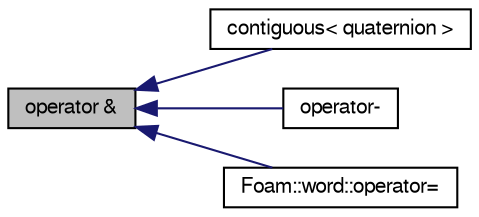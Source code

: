 digraph "operator &amp;"
{
  bgcolor="transparent";
  edge [fontname="FreeSans",fontsize="10",labelfontname="FreeSans",labelfontsize="10"];
  node [fontname="FreeSans",fontsize="10",shape=record];
  rankdir="LR";
  Node2717 [label="operator &",height=0.2,width=0.4,color="black", fillcolor="grey75", style="filled", fontcolor="black"];
  Node2717 -> Node2718 [dir="back",color="midnightblue",fontsize="10",style="solid",fontname="FreeSans"];
  Node2718 [label="contiguous\< quaternion \>",height=0.2,width=0.4,color="black",URL="$a21124.html#a3eec73f3778b018e92f7190be4a6eb92",tooltip="Data associated with quaternion type are contiguous. "];
  Node2717 -> Node2719 [dir="back",color="midnightblue",fontsize="10",style="solid",fontname="FreeSans"];
  Node2719 [label="operator-",height=0.2,width=0.4,color="black",URL="$a21124.html#a118729368091b04480ed1ca9e1e3f6c1"];
  Node2717 -> Node2720 [dir="back",color="midnightblue",fontsize="10",style="solid",fontname="FreeSans"];
  Node2720 [label="Foam::word::operator=",height=0.2,width=0.4,color="black",URL="$a28258.html#ac05b664e1c092d0663f604a829f5e1b6"];
}
